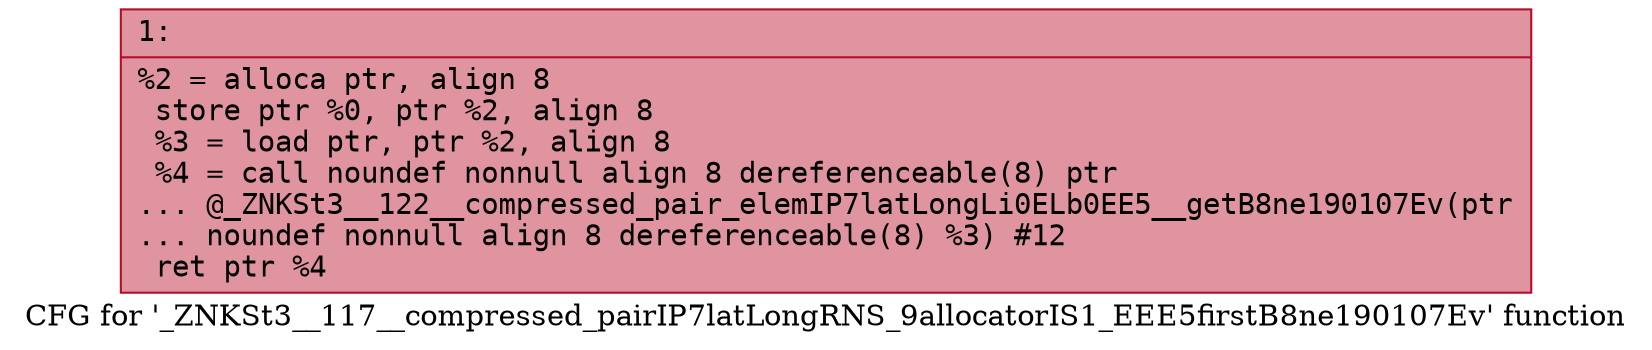 digraph "CFG for '_ZNKSt3__117__compressed_pairIP7latLongRNS_9allocatorIS1_EEE5firstB8ne190107Ev' function" {
	label="CFG for '_ZNKSt3__117__compressed_pairIP7latLongRNS_9allocatorIS1_EEE5firstB8ne190107Ev' function";

	Node0x600001762c60 [shape=record,color="#b70d28ff", style=filled, fillcolor="#b70d2870" fontname="Courier",label="{1:\l|  %2 = alloca ptr, align 8\l  store ptr %0, ptr %2, align 8\l  %3 = load ptr, ptr %2, align 8\l  %4 = call noundef nonnull align 8 dereferenceable(8) ptr\l... @_ZNKSt3__122__compressed_pair_elemIP7latLongLi0ELb0EE5__getB8ne190107Ev(ptr\l... noundef nonnull align 8 dereferenceable(8) %3) #12\l  ret ptr %4\l}"];
}
